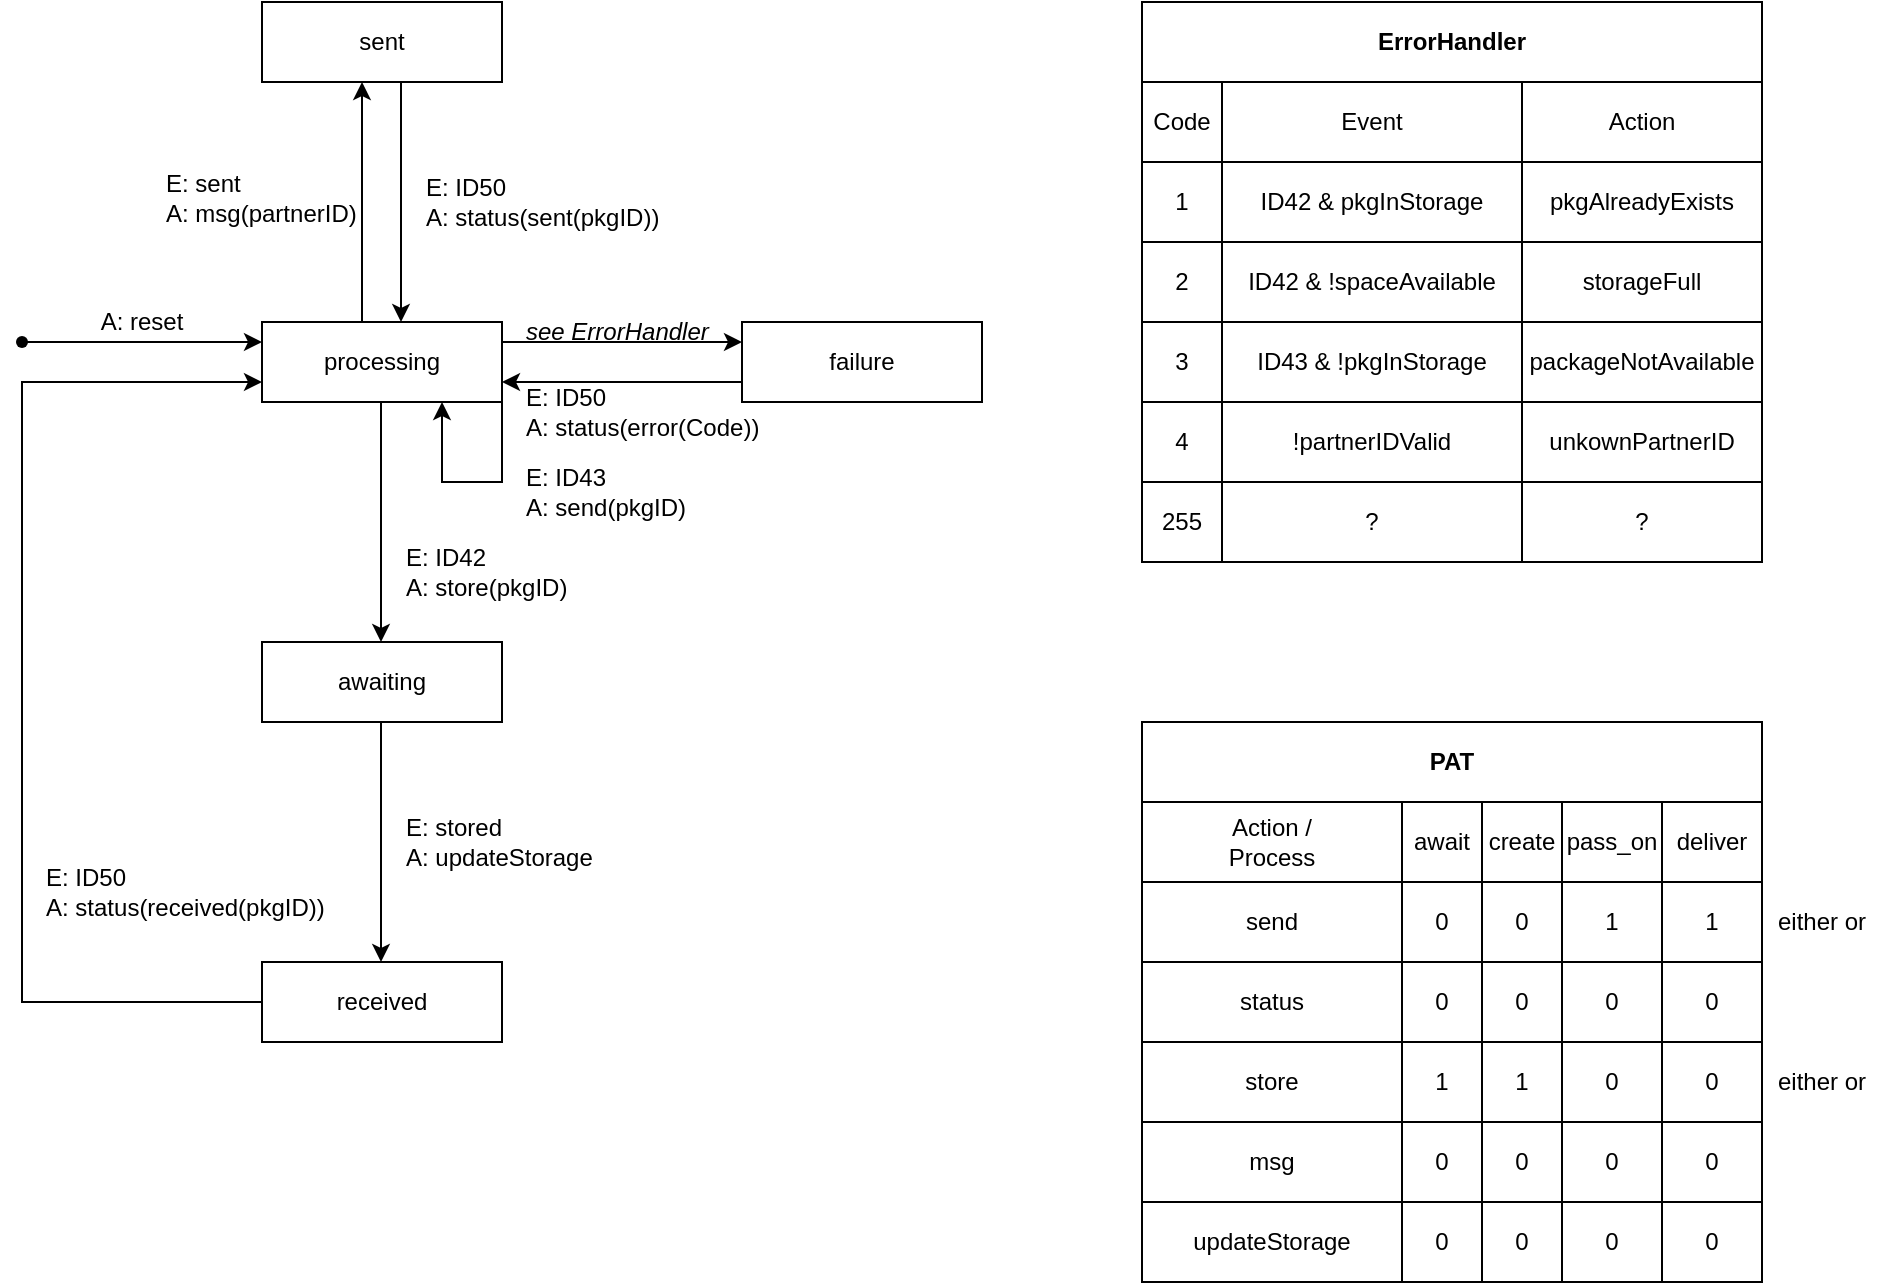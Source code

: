 <mxfile version="22.0.3" type="device" pages="3">
  <diagram name="STD_PAT" id="58cdce13-f638-feb5-8d6f-7d28b1aa9fa0">
    <mxGraphModel dx="790" dy="878" grid="1" gridSize="10" guides="1" tooltips="1" connect="1" arrows="1" fold="1" page="1" pageScale="1" pageWidth="1100" pageHeight="850" background="none" math="0" shadow="0">
      <root>
        <mxCell id="0" />
        <mxCell id="1" parent="0" />
        <mxCell id="hqXxke2TN6Nu34MBO-Mo-32" style="edgeStyle=orthogonalEdgeStyle;rounded=0;orthogonalLoop=1;jettySize=auto;html=1;exitX=1;exitY=0.25;exitDx=0;exitDy=0;entryX=0;entryY=0.25;entryDx=0;entryDy=0;" parent="1" edge="1">
          <mxGeometry relative="1" as="geometry">
            <mxPoint x="360" y="275" as="sourcePoint" />
            <mxPoint x="480" y="275" as="targetPoint" />
          </mxGeometry>
        </mxCell>
        <mxCell id="BPajy4Yz16IUrvQzdFJp-9" style="edgeStyle=orthogonalEdgeStyle;rounded=0;orthogonalLoop=1;jettySize=auto;html=1;exitX=0.75;exitY=1;exitDx=0;exitDy=0;entryX=0.75;entryY=0;entryDx=0;entryDy=0;" parent="1" edge="1">
          <mxGeometry relative="1" as="geometry">
            <mxPoint x="299.5" y="305.0" as="sourcePoint" />
            <mxPoint x="299.5" y="425" as="targetPoint" />
            <Array as="points">
              <mxPoint x="299.5" y="395" />
              <mxPoint x="299.5" y="395" />
            </Array>
          </mxGeometry>
        </mxCell>
        <mxCell id="BPajy4Yz16IUrvQzdFJp-10" style="edgeStyle=orthogonalEdgeStyle;rounded=0;orthogonalLoop=1;jettySize=auto;html=1;exitX=0.75;exitY=0;exitDx=0;exitDy=0;entryX=0.75;entryY=1;entryDx=0;entryDy=0;" parent="1" edge="1">
          <mxGeometry relative="1" as="geometry">
            <mxPoint x="290" y="265.0" as="sourcePoint" />
            <mxPoint x="290" y="145.0" as="targetPoint" />
          </mxGeometry>
        </mxCell>
        <mxCell id="hqXxke2TN6Nu34MBO-Mo-1" value="processing" style="rounded=0;whiteSpace=wrap;html=1;" parent="1" vertex="1">
          <mxGeometry x="240" y="265" width="120" height="40" as="geometry" />
        </mxCell>
        <mxCell id="hqXxke2TN6Nu34MBO-Mo-2" value="awaiting" style="rounded=0;whiteSpace=wrap;html=1;" parent="1" vertex="1">
          <mxGeometry x="240" y="425" width="120" height="40" as="geometry" />
        </mxCell>
        <mxCell id="BPajy4Yz16IUrvQzdFJp-56" style="edgeStyle=orthogonalEdgeStyle;rounded=0;orthogonalLoop=1;jettySize=auto;html=1;exitX=0;exitY=0.5;exitDx=0;exitDy=0;entryX=0;entryY=0.75;entryDx=0;entryDy=0;" parent="1" source="hqXxke2TN6Nu34MBO-Mo-3" target="hqXxke2TN6Nu34MBO-Mo-1" edge="1">
          <mxGeometry relative="1" as="geometry">
            <Array as="points">
              <mxPoint x="120" y="605" />
              <mxPoint x="120" y="295" />
            </Array>
          </mxGeometry>
        </mxCell>
        <mxCell id="hqXxke2TN6Nu34MBO-Mo-3" value="received" style="rounded=0;whiteSpace=wrap;html=1;" parent="1" vertex="1">
          <mxGeometry x="240" y="585" width="120" height="40" as="geometry" />
        </mxCell>
        <mxCell id="hqXxke2TN6Nu34MBO-Mo-4" value="sent" style="rounded=0;whiteSpace=wrap;html=1;" parent="1" vertex="1">
          <mxGeometry x="240" y="105" width="120" height="40" as="geometry" />
        </mxCell>
        <mxCell id="BPajy4Yz16IUrvQzdFJp-57" style="edgeStyle=orthogonalEdgeStyle;rounded=0;orthogonalLoop=1;jettySize=auto;html=1;exitX=0;exitY=0.75;exitDx=0;exitDy=0;entryX=1;entryY=0.75;entryDx=0;entryDy=0;" parent="1" source="hqXxke2TN6Nu34MBO-Mo-5" target="hqXxke2TN6Nu34MBO-Mo-1" edge="1">
          <mxGeometry relative="1" as="geometry" />
        </mxCell>
        <mxCell id="hqXxke2TN6Nu34MBO-Mo-5" value="failure" style="rounded=0;whiteSpace=wrap;html=1;" parent="1" vertex="1">
          <mxGeometry x="480" y="265" width="120" height="40" as="geometry" />
        </mxCell>
        <mxCell id="hqXxke2TN6Nu34MBO-Mo-7" style="edgeStyle=orthogonalEdgeStyle;rounded=0;orthogonalLoop=1;jettySize=auto;html=1;entryX=0;entryY=0.5;entryDx=0;entryDy=0;" parent="1" edge="1">
          <mxGeometry relative="1" as="geometry">
            <mxPoint x="120" y="275" as="sourcePoint" />
            <mxPoint x="240" y="275" as="targetPoint" />
          </mxGeometry>
        </mxCell>
        <mxCell id="hqXxke2TN6Nu34MBO-Mo-6" value="" style="shape=waypoint;sketch=0;fillStyle=solid;size=6;pointerEvents=1;points=[];fillColor=none;resizable=0;rotatable=0;perimeter=centerPerimeter;snapToPoint=1;" parent="1" vertex="1">
          <mxGeometry x="110" y="265" width="20" height="20" as="geometry" />
        </mxCell>
        <mxCell id="hqXxke2TN6Nu34MBO-Mo-45" value="E: ID50&lt;br&gt;A: status(received(pkgID))" style="text;strokeColor=none;align=left;fillColor=none;html=1;verticalAlign=middle;whiteSpace=wrap;rounded=0;" parent="1" vertex="1">
          <mxGeometry x="130" y="535" width="150" height="30" as="geometry" />
        </mxCell>
        <mxCell id="hqXxke2TN6Nu34MBO-Mo-46" value="E: ID50&lt;br&gt;A: status(sent(pkgID))" style="text;strokeColor=none;align=left;fillColor=none;html=1;verticalAlign=middle;whiteSpace=wrap;rounded=0;" parent="1" vertex="1">
          <mxGeometry x="320" y="190" width="140" height="30" as="geometry" />
        </mxCell>
        <mxCell id="hqXxke2TN6Nu34MBO-Mo-47" value="&lt;div style=&quot;text-align: left;&quot;&gt;&lt;span style=&quot;background-color: initial;&quot;&gt;A: reset&lt;/span&gt;&lt;/div&gt;" style="text;strokeColor=none;align=center;fillColor=none;html=1;verticalAlign=middle;whiteSpace=wrap;rounded=0;" parent="1" vertex="1">
          <mxGeometry x="120" y="245" width="120" height="40" as="geometry" />
        </mxCell>
        <mxCell id="BPajy4Yz16IUrvQzdFJp-3" style="edgeStyle=orthogonalEdgeStyle;rounded=0;orthogonalLoop=1;jettySize=auto;html=1;exitX=0.5;exitY=1;exitDx=0;exitDy=0;" parent="1" edge="1">
          <mxGeometry relative="1" as="geometry">
            <mxPoint x="420" y="115.0" as="sourcePoint" />
            <mxPoint x="420" y="115.0" as="targetPoint" />
          </mxGeometry>
        </mxCell>
        <mxCell id="BPajy4Yz16IUrvQzdFJp-12" value="&lt;i&gt;see ErrorHandler&lt;/i&gt;" style="text;strokeColor=none;align=left;fillColor=none;html=1;verticalAlign=middle;whiteSpace=wrap;rounded=0;" parent="1" vertex="1">
          <mxGeometry x="370" y="255" width="120" height="30" as="geometry" />
        </mxCell>
        <mxCell id="BPajy4Yz16IUrvQzdFJp-32" value="Code" style="rounded=0;whiteSpace=wrap;html=1;" parent="1" vertex="1">
          <mxGeometry x="680" y="145" width="40" height="40" as="geometry" />
        </mxCell>
        <mxCell id="BPajy4Yz16IUrvQzdFJp-33" value="Event" style="rounded=0;whiteSpace=wrap;html=1;" parent="1" vertex="1">
          <mxGeometry x="720" y="145" width="150" height="40" as="geometry" />
        </mxCell>
        <mxCell id="BPajy4Yz16IUrvQzdFJp-34" value="&lt;b&gt;ErrorHandler&lt;/b&gt;" style="rounded=0;whiteSpace=wrap;html=1;" parent="1" vertex="1">
          <mxGeometry x="680" y="105" width="310" height="40" as="geometry" />
        </mxCell>
        <mxCell id="BPajy4Yz16IUrvQzdFJp-36" value="Action" style="rounded=0;whiteSpace=wrap;html=1;" parent="1" vertex="1">
          <mxGeometry x="870" y="145" width="120" height="40" as="geometry" />
        </mxCell>
        <mxCell id="BPajy4Yz16IUrvQzdFJp-37" value="1" style="rounded=0;whiteSpace=wrap;html=1;" parent="1" vertex="1">
          <mxGeometry x="680" y="185" width="40" height="40" as="geometry" />
        </mxCell>
        <mxCell id="BPajy4Yz16IUrvQzdFJp-38" value="2" style="rounded=0;whiteSpace=wrap;html=1;" parent="1" vertex="1">
          <mxGeometry x="680" y="225" width="40" height="40" as="geometry" />
        </mxCell>
        <mxCell id="BPajy4Yz16IUrvQzdFJp-39" value="3" style="rounded=0;whiteSpace=wrap;html=1;" parent="1" vertex="1">
          <mxGeometry x="680" y="265" width="40" height="40" as="geometry" />
        </mxCell>
        <mxCell id="BPajy4Yz16IUrvQzdFJp-40" value="4" style="rounded=0;whiteSpace=wrap;html=1;" parent="1" vertex="1">
          <mxGeometry x="680" y="305" width="40" height="40" as="geometry" />
        </mxCell>
        <mxCell id="BPajy4Yz16IUrvQzdFJp-41" value="ID42 &amp;amp; pkgInStorage" style="rounded=0;whiteSpace=wrap;html=1;" parent="1" vertex="1">
          <mxGeometry x="720" y="185" width="150" height="40" as="geometry" />
        </mxCell>
        <mxCell id="BPajy4Yz16IUrvQzdFJp-42" value="ID42 &amp;amp; !spaceAvailable" style="rounded=0;whiteSpace=wrap;html=1;" parent="1" vertex="1">
          <mxGeometry x="720" y="225" width="150" height="40" as="geometry" />
        </mxCell>
        <mxCell id="BPajy4Yz16IUrvQzdFJp-43" value="ID43 &amp;amp; !pkgInStorage" style="rounded=0;whiteSpace=wrap;html=1;" parent="1" vertex="1">
          <mxGeometry x="720" y="265" width="150" height="40" as="geometry" />
        </mxCell>
        <mxCell id="BPajy4Yz16IUrvQzdFJp-44" value="!partnerIDValid" style="rounded=0;whiteSpace=wrap;html=1;" parent="1" vertex="1">
          <mxGeometry x="720" y="305" width="150" height="40" as="geometry" />
        </mxCell>
        <mxCell id="BPajy4Yz16IUrvQzdFJp-45" value="pkgAlreadyExists" style="rounded=0;whiteSpace=wrap;html=1;" parent="1" vertex="1">
          <mxGeometry x="870" y="185" width="120" height="40" as="geometry" />
        </mxCell>
        <mxCell id="BPajy4Yz16IUrvQzdFJp-46" value="storageFull" style="rounded=0;whiteSpace=wrap;html=1;" parent="1" vertex="1">
          <mxGeometry x="870" y="225" width="120" height="40" as="geometry" />
        </mxCell>
        <mxCell id="BPajy4Yz16IUrvQzdFJp-47" value="packageNotAvailable" style="rounded=0;whiteSpace=wrap;html=1;" parent="1" vertex="1">
          <mxGeometry x="870" y="265" width="120" height="40" as="geometry" />
        </mxCell>
        <mxCell id="BPajy4Yz16IUrvQzdFJp-48" value="unkownPartnerID" style="rounded=0;whiteSpace=wrap;html=1;" parent="1" vertex="1">
          <mxGeometry x="870" y="305" width="120" height="40" as="geometry" />
        </mxCell>
        <mxCell id="BPajy4Yz16IUrvQzdFJp-50" value="255" style="rounded=0;whiteSpace=wrap;html=1;" parent="1" vertex="1">
          <mxGeometry x="680" y="345" width="40" height="40" as="geometry" />
        </mxCell>
        <mxCell id="BPajy4Yz16IUrvQzdFJp-51" value="?" style="rounded=0;whiteSpace=wrap;html=1;" parent="1" vertex="1">
          <mxGeometry x="720" y="345" width="150" height="40" as="geometry" />
        </mxCell>
        <mxCell id="BPajy4Yz16IUrvQzdFJp-52" value="?" style="rounded=0;whiteSpace=wrap;html=1;" parent="1" vertex="1">
          <mxGeometry x="870" y="345" width="120" height="40" as="geometry" />
        </mxCell>
        <mxCell id="BPajy4Yz16IUrvQzdFJp-58" style="edgeStyle=orthogonalEdgeStyle;rounded=0;orthogonalLoop=1;jettySize=auto;html=1;exitX=1;exitY=1;exitDx=0;exitDy=0;" parent="1" source="hqXxke2TN6Nu34MBO-Mo-1" edge="1">
          <mxGeometry relative="1" as="geometry">
            <mxPoint x="330" y="305" as="targetPoint" />
            <Array as="points">
              <mxPoint x="360" y="345" />
              <mxPoint x="330" y="345" />
            </Array>
          </mxGeometry>
        </mxCell>
        <mxCell id="BPajy4Yz16IUrvQzdFJp-60" value="&lt;b&gt;PAT&lt;/b&gt;" style="rounded=0;whiteSpace=wrap;html=1;" parent="1" vertex="1">
          <mxGeometry x="680" y="465" width="310" height="40" as="geometry" />
        </mxCell>
        <mxCell id="BPajy4Yz16IUrvQzdFJp-61" value="Action /&lt;br&gt;Process" style="rounded=0;whiteSpace=wrap;html=1;" parent="1" vertex="1">
          <mxGeometry x="680" y="505" width="130" height="40" as="geometry" />
        </mxCell>
        <mxCell id="BPajy4Yz16IUrvQzdFJp-62" value="await" style="rounded=0;whiteSpace=wrap;html=1;" parent="1" vertex="1">
          <mxGeometry x="810" y="505" width="40" height="40" as="geometry" />
        </mxCell>
        <mxCell id="mX1KRWDd-lV7WeUR_Kzk-2" value="create" style="rounded=0;whiteSpace=wrap;html=1;" parent="1" vertex="1">
          <mxGeometry x="850" y="505" width="40" height="40" as="geometry" />
        </mxCell>
        <mxCell id="mX1KRWDd-lV7WeUR_Kzk-3" value="pass_on" style="rounded=0;whiteSpace=wrap;html=1;" parent="1" vertex="1">
          <mxGeometry x="890" y="505" width="50" height="40" as="geometry" />
        </mxCell>
        <mxCell id="mX1KRWDd-lV7WeUR_Kzk-4" value="deliver" style="rounded=0;whiteSpace=wrap;html=1;" parent="1" vertex="1">
          <mxGeometry x="940" y="505" width="50" height="40" as="geometry" />
        </mxCell>
        <mxCell id="mX1KRWDd-lV7WeUR_Kzk-9" style="edgeStyle=orthogonalEdgeStyle;rounded=0;orthogonalLoop=1;jettySize=auto;html=1;exitX=0.75;exitY=1;exitDx=0;exitDy=0;entryX=0.75;entryY=0;entryDx=0;entryDy=0;" parent="1" edge="1">
          <mxGeometry relative="1" as="geometry">
            <mxPoint x="309.5" y="145.0" as="sourcePoint" />
            <mxPoint x="309.5" y="265" as="targetPoint" />
            <Array as="points">
              <mxPoint x="309.5" y="235" />
              <mxPoint x="309.5" y="235" />
            </Array>
          </mxGeometry>
        </mxCell>
        <mxCell id="mX1KRWDd-lV7WeUR_Kzk-10" style="edgeStyle=orthogonalEdgeStyle;rounded=0;orthogonalLoop=1;jettySize=auto;html=1;exitX=0.75;exitY=1;exitDx=0;exitDy=0;entryX=0.75;entryY=0;entryDx=0;entryDy=0;" parent="1" edge="1">
          <mxGeometry relative="1" as="geometry">
            <mxPoint x="299.5" y="465.0" as="sourcePoint" />
            <mxPoint x="299.5" y="585" as="targetPoint" />
            <Array as="points">
              <mxPoint x="299.5" y="555" />
              <mxPoint x="299.5" y="555" />
            </Array>
          </mxGeometry>
        </mxCell>
        <mxCell id="mX1KRWDd-lV7WeUR_Kzk-12" value="E: ID42&lt;br&gt;A: store(pkgID)" style="text;strokeColor=none;align=left;fillColor=none;html=1;verticalAlign=middle;whiteSpace=wrap;rounded=0;" parent="1" vertex="1">
          <mxGeometry x="310" y="375" width="120" height="30" as="geometry" />
        </mxCell>
        <mxCell id="mX1KRWDd-lV7WeUR_Kzk-14" value="E: ID43&lt;br&gt;A: send(pkgID)" style="text;strokeColor=none;align=left;fillColor=none;html=1;verticalAlign=middle;whiteSpace=wrap;rounded=0;" parent="1" vertex="1">
          <mxGeometry x="370" y="335" width="160" height="30" as="geometry" />
        </mxCell>
        <mxCell id="mX1KRWDd-lV7WeUR_Kzk-16" value="E: stored&lt;br&gt;A: updateStorage" style="text;strokeColor=none;align=left;fillColor=none;html=1;verticalAlign=middle;whiteSpace=wrap;rounded=0;" parent="1" vertex="1">
          <mxGeometry x="310" y="510" width="120" height="30" as="geometry" />
        </mxCell>
        <mxCell id="mX1KRWDd-lV7WeUR_Kzk-18" value="E: sent&lt;br&gt;A: msg(partnerID)" style="text;strokeColor=none;align=left;fillColor=none;html=1;verticalAlign=middle;whiteSpace=wrap;rounded=0;" parent="1" vertex="1">
          <mxGeometry x="190" y="190" width="120" height="25" as="geometry" />
        </mxCell>
        <mxCell id="mX1KRWDd-lV7WeUR_Kzk-19" value="E: ID50&lt;br&gt;A: status(error(Code))" style="text;strokeColor=none;align=left;fillColor=none;html=1;verticalAlign=middle;whiteSpace=wrap;rounded=0;" parent="1" vertex="1">
          <mxGeometry x="370" y="295" width="120" height="30" as="geometry" />
        </mxCell>
        <mxCell id="mX1KRWDd-lV7WeUR_Kzk-22" value="send" style="rounded=0;whiteSpace=wrap;html=1;" parent="1" vertex="1">
          <mxGeometry x="680" y="545" width="130" height="40" as="geometry" />
        </mxCell>
        <mxCell id="mX1KRWDd-lV7WeUR_Kzk-23" value="status" style="rounded=0;whiteSpace=wrap;html=1;" parent="1" vertex="1">
          <mxGeometry x="680" y="585" width="130" height="40" as="geometry" />
        </mxCell>
        <mxCell id="mX1KRWDd-lV7WeUR_Kzk-24" value="store" style="rounded=0;whiteSpace=wrap;html=1;" parent="1" vertex="1">
          <mxGeometry x="680" y="625" width="130" height="40" as="geometry" />
        </mxCell>
        <mxCell id="mX1KRWDd-lV7WeUR_Kzk-25" value="msg" style="rounded=0;whiteSpace=wrap;html=1;" parent="1" vertex="1">
          <mxGeometry x="680" y="665" width="130" height="40" as="geometry" />
        </mxCell>
        <mxCell id="mX1KRWDd-lV7WeUR_Kzk-26" value="0" style="rounded=0;whiteSpace=wrap;html=1;" parent="1" vertex="1">
          <mxGeometry x="810" y="545" width="40" height="40" as="geometry" />
        </mxCell>
        <mxCell id="mX1KRWDd-lV7WeUR_Kzk-27" value="0" style="rounded=0;whiteSpace=wrap;html=1;" parent="1" vertex="1">
          <mxGeometry x="850" y="545" width="40" height="40" as="geometry" />
        </mxCell>
        <mxCell id="mX1KRWDd-lV7WeUR_Kzk-28" value="1" style="rounded=0;whiteSpace=wrap;html=1;" parent="1" vertex="1">
          <mxGeometry x="890" y="545" width="50" height="40" as="geometry" />
        </mxCell>
        <mxCell id="mX1KRWDd-lV7WeUR_Kzk-29" value="1" style="rounded=0;whiteSpace=wrap;html=1;" parent="1" vertex="1">
          <mxGeometry x="940" y="545" width="50" height="40" as="geometry" />
        </mxCell>
        <mxCell id="mX1KRWDd-lV7WeUR_Kzk-42" value="0" style="rounded=0;whiteSpace=wrap;html=1;" parent="1" vertex="1">
          <mxGeometry x="810" y="585" width="40" height="40" as="geometry" />
        </mxCell>
        <mxCell id="mX1KRWDd-lV7WeUR_Kzk-43" value="0" style="rounded=0;whiteSpace=wrap;html=1;" parent="1" vertex="1">
          <mxGeometry x="850" y="585" width="40" height="40" as="geometry" />
        </mxCell>
        <mxCell id="mX1KRWDd-lV7WeUR_Kzk-44" value="0" style="rounded=0;whiteSpace=wrap;html=1;" parent="1" vertex="1">
          <mxGeometry x="890" y="585" width="50" height="40" as="geometry" />
        </mxCell>
        <mxCell id="mX1KRWDd-lV7WeUR_Kzk-45" value="0" style="rounded=0;whiteSpace=wrap;html=1;" parent="1" vertex="1">
          <mxGeometry x="940" y="585" width="50" height="40" as="geometry" />
        </mxCell>
        <mxCell id="mX1KRWDd-lV7WeUR_Kzk-46" value="1" style="rounded=0;whiteSpace=wrap;html=1;" parent="1" vertex="1">
          <mxGeometry x="810" y="625" width="40" height="40" as="geometry" />
        </mxCell>
        <mxCell id="mX1KRWDd-lV7WeUR_Kzk-47" value="1" style="rounded=0;whiteSpace=wrap;html=1;" parent="1" vertex="1">
          <mxGeometry x="850" y="625" width="40" height="40" as="geometry" />
        </mxCell>
        <mxCell id="mX1KRWDd-lV7WeUR_Kzk-48" value="0" style="rounded=0;whiteSpace=wrap;html=1;" parent="1" vertex="1">
          <mxGeometry x="890" y="625" width="50" height="40" as="geometry" />
        </mxCell>
        <mxCell id="mX1KRWDd-lV7WeUR_Kzk-49" value="0" style="rounded=0;whiteSpace=wrap;html=1;" parent="1" vertex="1">
          <mxGeometry x="940" y="625" width="50" height="40" as="geometry" />
        </mxCell>
        <mxCell id="mX1KRWDd-lV7WeUR_Kzk-50" value="0" style="rounded=0;whiteSpace=wrap;html=1;" parent="1" vertex="1">
          <mxGeometry x="810" y="665" width="40" height="40" as="geometry" />
        </mxCell>
        <mxCell id="mX1KRWDd-lV7WeUR_Kzk-51" value="0" style="rounded=0;whiteSpace=wrap;html=1;" parent="1" vertex="1">
          <mxGeometry x="850" y="665" width="40" height="40" as="geometry" />
        </mxCell>
        <mxCell id="mX1KRWDd-lV7WeUR_Kzk-52" value="0" style="rounded=0;whiteSpace=wrap;html=1;" parent="1" vertex="1">
          <mxGeometry x="890" y="665" width="50" height="40" as="geometry" />
        </mxCell>
        <mxCell id="mX1KRWDd-lV7WeUR_Kzk-53" value="0" style="rounded=0;whiteSpace=wrap;html=1;" parent="1" vertex="1">
          <mxGeometry x="940" y="665" width="50" height="40" as="geometry" />
        </mxCell>
        <mxCell id="mX1KRWDd-lV7WeUR_Kzk-54" value="updateStorage" style="rounded=0;whiteSpace=wrap;html=1;" parent="1" vertex="1">
          <mxGeometry x="680" y="705" width="130" height="40" as="geometry" />
        </mxCell>
        <mxCell id="mX1KRWDd-lV7WeUR_Kzk-55" value="0" style="rounded=0;whiteSpace=wrap;html=1;" parent="1" vertex="1">
          <mxGeometry x="810" y="705" width="40" height="40" as="geometry" />
        </mxCell>
        <mxCell id="mX1KRWDd-lV7WeUR_Kzk-56" value="0" style="rounded=0;whiteSpace=wrap;html=1;" parent="1" vertex="1">
          <mxGeometry x="850" y="705" width="40" height="40" as="geometry" />
        </mxCell>
        <mxCell id="mX1KRWDd-lV7WeUR_Kzk-57" value="0" style="rounded=0;whiteSpace=wrap;html=1;" parent="1" vertex="1">
          <mxGeometry x="890" y="705" width="50" height="40" as="geometry" />
        </mxCell>
        <mxCell id="mX1KRWDd-lV7WeUR_Kzk-58" value="0" style="rounded=0;whiteSpace=wrap;html=1;" parent="1" vertex="1">
          <mxGeometry x="940" y="705" width="50" height="40" as="geometry" />
        </mxCell>
        <mxCell id="mX1KRWDd-lV7WeUR_Kzk-73" value="either or" style="text;strokeColor=none;align=center;fillColor=none;html=1;verticalAlign=middle;whiteSpace=wrap;rounded=0;" parent="1" vertex="1">
          <mxGeometry x="990" y="550" width="60" height="30" as="geometry" />
        </mxCell>
        <mxCell id="mX1KRWDd-lV7WeUR_Kzk-74" value="either or" style="text;strokeColor=none;align=center;fillColor=none;html=1;verticalAlign=middle;whiteSpace=wrap;rounded=0;" parent="1" vertex="1">
          <mxGeometry x="990" y="630" width="60" height="30" as="geometry" />
        </mxCell>
      </root>
    </mxGraphModel>
  </diagram>
  <diagram id="NJQIGjJPDAld5reBsIU0" name="Context">
    <mxGraphModel dx="451" dy="502" grid="1" gridSize="10" guides="1" tooltips="1" connect="1" arrows="1" fold="1" page="1" pageScale="1" pageWidth="850" pageHeight="1100" math="0" shadow="0">
      <root>
        <mxCell id="0" />
        <mxCell id="1" parent="0" />
        <mxCell id="EaDZrmliWBOxwkcOq8D8-4" style="edgeStyle=orthogonalEdgeStyle;rounded=0;orthogonalLoop=1;jettySize=auto;html=1;" edge="1" parent="1" source="EaDZrmliWBOxwkcOq8D8-1" target="EaDZrmliWBOxwkcOq8D8-3">
          <mxGeometry relative="1" as="geometry" />
        </mxCell>
        <mxCell id="EaDZrmliWBOxwkcOq8D8-11" style="edgeStyle=orthogonalEdgeStyle;rounded=0;orthogonalLoop=1;jettySize=auto;html=1;" edge="1" parent="1" source="EaDZrmliWBOxwkcOq8D8-1">
          <mxGeometry relative="1" as="geometry">
            <mxPoint x="400" y="320" as="targetPoint" />
          </mxGeometry>
        </mxCell>
        <mxCell id="EaDZrmliWBOxwkcOq8D8-1" value="Automat" style="ellipse;whiteSpace=wrap;html=1;aspect=fixed;" vertex="1" parent="1">
          <mxGeometry x="360" y="400" width="80" height="80" as="geometry" />
        </mxCell>
        <mxCell id="EaDZrmliWBOxwkcOq8D8-5" style="edgeStyle=orthogonalEdgeStyle;rounded=0;orthogonalLoop=1;jettySize=auto;html=1;entryX=0;entryY=0.5;entryDx=0;entryDy=0;" edge="1" parent="1">
          <mxGeometry relative="1" as="geometry">
            <mxPoint x="280" y="439.43" as="sourcePoint" />
            <mxPoint x="360" y="439.43" as="targetPoint" />
          </mxGeometry>
        </mxCell>
        <mxCell id="EaDZrmliWBOxwkcOq8D8-6" style="edgeStyle=orthogonalEdgeStyle;rounded=0;orthogonalLoop=1;jettySize=auto;html=1;entryX=0;entryY=0.25;entryDx=0;entryDy=0;" edge="1" parent="1" target="EaDZrmliWBOxwkcOq8D8-2">
          <mxGeometry relative="1" as="geometry">
            <mxPoint x="130" y="420" as="targetPoint" />
            <mxPoint x="150" y="420" as="sourcePoint" />
            <Array as="points" />
          </mxGeometry>
        </mxCell>
        <mxCell id="EaDZrmliWBOxwkcOq8D8-2" value="MMCP" style="whiteSpace=wrap;html=1;aspect=fixed;" vertex="1" parent="1">
          <mxGeometry x="200" y="400" width="80" height="80" as="geometry" />
        </mxCell>
        <mxCell id="EaDZrmliWBOxwkcOq8D8-3" value="Display" style="whiteSpace=wrap;html=1;aspect=fixed;" vertex="1" parent="1">
          <mxGeometry x="520" y="400" width="80" height="80" as="geometry" />
        </mxCell>
        <mxCell id="EaDZrmliWBOxwkcOq8D8-7" style="edgeStyle=orthogonalEdgeStyle;rounded=0;orthogonalLoop=1;jettySize=auto;html=1;" edge="1" parent="1">
          <mxGeometry relative="1" as="geometry">
            <mxPoint x="150" y="460" as="targetPoint" />
            <mxPoint x="200" y="460" as="sourcePoint" />
          </mxGeometry>
        </mxCell>
        <mxCell id="EaDZrmliWBOxwkcOq8D8-8" value="RX" style="text;strokeColor=none;align=center;fillColor=none;html=1;verticalAlign=middle;whiteSpace=wrap;rounded=0;" vertex="1" parent="1">
          <mxGeometry x="140" y="400" width="60" height="30" as="geometry" />
        </mxCell>
        <mxCell id="EaDZrmliWBOxwkcOq8D8-9" value="TX" style="text;strokeColor=none;align=center;fillColor=none;html=1;verticalAlign=middle;whiteSpace=wrap;rounded=0;" vertex="1" parent="1">
          <mxGeometry x="140" y="440" width="60" height="30" as="geometry" />
        </mxCell>
        <mxCell id="EaDZrmliWBOxwkcOq8D8-10" value="displayData" style="text;strokeColor=none;align=center;fillColor=none;html=1;verticalAlign=middle;whiteSpace=wrap;rounded=0;" vertex="1" parent="1">
          <mxGeometry x="440" y="420" width="80" height="30" as="geometry" />
        </mxCell>
        <mxCell id="EaDZrmliWBOxwkcOq8D8-13" style="edgeStyle=orthogonalEdgeStyle;rounded=0;orthogonalLoop=1;jettySize=auto;html=1;dashed=1;" edge="1" parent="1">
          <mxGeometry relative="1" as="geometry">
            <mxPoint x="399.71" y="480" as="targetPoint" />
            <mxPoint x="399.71" y="560" as="sourcePoint" />
          </mxGeometry>
        </mxCell>
        <mxCell id="EaDZrmliWBOxwkcOq8D8-15" value="GPIO1" style="whiteSpace=wrap;html=1;aspect=fixed;" vertex="1" parent="1">
          <mxGeometry x="360" y="560" width="80" height="80" as="geometry" />
        </mxCell>
        <mxCell id="EaDZrmliWBOxwkcOq8D8-20" style="edgeStyle=orthogonalEdgeStyle;rounded=0;orthogonalLoop=1;jettySize=auto;html=1;" edge="1" parent="1">
          <mxGeometry relative="1" as="geometry">
            <mxPoint x="280" y="460" as="targetPoint" />
            <mxPoint x="360" y="460" as="sourcePoint" />
          </mxGeometry>
        </mxCell>
        <mxCell id="EaDZrmliWBOxwkcOq8D8-16" value="GPIO2" style="whiteSpace=wrap;html=1;aspect=fixed;" vertex="1" parent="1">
          <mxGeometry x="360" y="240" width="80" height="80" as="geometry" />
        </mxCell>
        <mxCell id="EaDZrmliWBOxwkcOq8D8-17" style="edgeStyle=orthogonalEdgeStyle;rounded=0;orthogonalLoop=1;jettySize=auto;html=1;entryX=0;entryY=0.5;entryDx=0;entryDy=0;dashed=1;" edge="1" parent="1">
          <mxGeometry relative="1" as="geometry">
            <mxPoint x="280" y="420" as="sourcePoint" />
            <mxPoint x="360" y="420" as="targetPoint" />
          </mxGeometry>
        </mxCell>
        <mxCell id="EaDZrmliWBOxwkcOq8D8-18" value="IDx" style="text;strokeColor=none;align=center;fillColor=none;html=1;verticalAlign=middle;whiteSpace=wrap;rounded=0;" vertex="1" parent="1">
          <mxGeometry x="290" y="400" width="60" height="30" as="geometry" />
        </mxCell>
        <mxCell id="EaDZrmliWBOxwkcOq8D8-21" value="rx_buffer" style="text;strokeColor=none;align=center;fillColor=none;html=1;verticalAlign=middle;whiteSpace=wrap;rounded=0;" vertex="1" parent="1">
          <mxGeometry x="290" y="420" width="60" height="30" as="geometry" />
        </mxCell>
        <mxCell id="EaDZrmliWBOxwkcOq8D8-22" value="L7_SDU" style="text;strokeColor=none;align=center;fillColor=none;html=1;verticalAlign=middle;whiteSpace=wrap;rounded=0;" vertex="1" parent="1">
          <mxGeometry x="290" y="440" width="60" height="30" as="geometry" />
        </mxCell>
      </root>
    </mxGraphModel>
  </diagram>
  <diagram id="Acz773D_NEwxPcxHge02" name="DFD">
    <mxGraphModel dx="658" dy="732" grid="1" gridSize="10" guides="1" tooltips="1" connect="1" arrows="1" fold="1" page="1" pageScale="1" pageWidth="850" pageHeight="1100" math="0" shadow="0">
      <root>
        <mxCell id="0" />
        <mxCell id="1" parent="0" />
        <mxCell id="UcKYAGahRpZzwvDf8u-q-2" value="" style="endArrow=none;html=1;rounded=0;strokeWidth=10;" edge="1" parent="1">
          <mxGeometry width="50" height="50" relative="1" as="geometry">
            <mxPoint x="640" y="320" as="sourcePoint" />
            <mxPoint x="640" y="40" as="targetPoint" />
          </mxGeometry>
        </mxCell>
        <mxCell id="6sxhsKZp1pXOz7JEp5Sa-2" style="edgeStyle=orthogonalEdgeStyle;rounded=0;orthogonalLoop=1;jettySize=auto;html=1;entryX=1;entryY=0.5;entryDx=0;entryDy=0;" edge="1" parent="1" source="sCsvOSzmzbqyUp12X3wP-1" target="cpv826MjGHnmf_QKLKe9-3">
          <mxGeometry relative="1" as="geometry" />
        </mxCell>
        <mxCell id="6sxhsKZp1pXOz7JEp5Sa-8" style="edgeStyle=orthogonalEdgeStyle;rounded=0;orthogonalLoop=1;jettySize=auto;html=1;entryX=0.5;entryY=1;entryDx=0;entryDy=0;" edge="1" parent="1" source="sCsvOSzmzbqyUp12X3wP-1" target="4Kp-HTDO47GVrhL9B0yH-1">
          <mxGeometry relative="1" as="geometry" />
        </mxCell>
        <mxCell id="6sxhsKZp1pXOz7JEp5Sa-10" style="edgeStyle=orthogonalEdgeStyle;rounded=0;orthogonalLoop=1;jettySize=auto;html=1;" edge="1" parent="1" source="sCsvOSzmzbqyUp12X3wP-1" target="cpv826MjGHnmf_QKLKe9-1">
          <mxGeometry relative="1" as="geometry" />
        </mxCell>
        <mxCell id="sCsvOSzmzbqyUp12X3wP-1" value="pkgID" style="shape=partialRectangle;whiteSpace=wrap;html=1;left=0;right=0;fillColor=none;" vertex="1" parent="1">
          <mxGeometry x="280" y="280" width="80" height="40" as="geometry" />
        </mxCell>
        <mxCell id="Jzvk6QSwsacG6EDPxPBT-2" style="edgeStyle=orthogonalEdgeStyle;rounded=0;orthogonalLoop=1;jettySize=auto;html=1;" edge="1" parent="1" source="MCpCdo2FK1O4Al2_ZaHC-1" target="Jzvk6QSwsacG6EDPxPBT-1">
          <mxGeometry relative="1" as="geometry" />
        </mxCell>
        <mxCell id="Jzvk6QSwsacG6EDPxPBT-3" style="edgeStyle=orthogonalEdgeStyle;rounded=0;orthogonalLoop=1;jettySize=auto;html=1;entryX=0.5;entryY=0;entryDx=0;entryDy=0;" edge="1" parent="1" source="MCpCdo2FK1O4Al2_ZaHC-1" target="4Kp-HTDO47GVrhL9B0yH-2">
          <mxGeometry relative="1" as="geometry" />
        </mxCell>
        <mxCell id="MCpCdo2FK1O4Al2_ZaHC-1" value="partnerID" style="shape=partialRectangle;whiteSpace=wrap;html=1;left=0;right=0;fillColor=none;" vertex="1" parent="1">
          <mxGeometry x="400" y="360" width="80" height="40" as="geometry" />
        </mxCell>
        <mxCell id="T_ehNE4QvPA6e34M6iaG-2" value="IDx" style="text;strokeColor=none;align=center;fillColor=none;html=1;verticalAlign=middle;whiteSpace=wrap;rounded=0;" vertex="1" parent="1">
          <mxGeometry x="640" y="170" width="60" height="30" as="geometry" />
        </mxCell>
        <mxCell id="ZJMObfv6tXbTMvvrARWA-2" style="edgeStyle=orthogonalEdgeStyle;rounded=0;orthogonalLoop=1;jettySize=auto;html=1;" edge="1" parent="1" source="cpv826MjGHnmf_QKLKe9-1">
          <mxGeometry relative="1" as="geometry">
            <mxPoint x="440" y="240.0" as="targetPoint" />
          </mxGeometry>
        </mxCell>
        <mxCell id="cpv826MjGHnmf_QKLKe9-1" value="send" style="ellipse;whiteSpace=wrap;html=1;" vertex="1" parent="1">
          <mxGeometry x="400" y="280" width="80" height="40" as="geometry" />
        </mxCell>
        <mxCell id="6sxhsKZp1pXOz7JEp5Sa-7" style="edgeStyle=orthogonalEdgeStyle;rounded=0;orthogonalLoop=1;jettySize=auto;html=1;entryX=0.5;entryY=0;entryDx=0;entryDy=0;" edge="1" parent="1" source="cpv826MjGHnmf_QKLKe9-3" target="6sxhsKZp1pXOz7JEp5Sa-6">
          <mxGeometry relative="1" as="geometry" />
        </mxCell>
        <mxCell id="cpv826MjGHnmf_QKLKe9-3" value="status" style="ellipse;whiteSpace=wrap;html=1;" vertex="1" parent="1">
          <mxGeometry x="160" y="280" width="80" height="40" as="geometry" />
        </mxCell>
        <mxCell id="6sxhsKZp1pXOz7JEp5Sa-9" style="edgeStyle=orthogonalEdgeStyle;rounded=0;orthogonalLoop=1;jettySize=auto;html=1;entryX=1;entryY=0.5;entryDx=0;entryDy=0;" edge="1" parent="1" source="4Kp-HTDO47GVrhL9B0yH-1" target="ejTMO0g8hMpQ0ByZY0Za-2">
          <mxGeometry relative="1" as="geometry" />
        </mxCell>
        <mxCell id="4Kp-HTDO47GVrhL9B0yH-1" value="store" style="ellipse;whiteSpace=wrap;html=1;" vertex="1" parent="1">
          <mxGeometry x="280" y="200" width="80" height="40" as="geometry" />
        </mxCell>
        <mxCell id="Jzvk6QSwsacG6EDPxPBT-4" style="edgeStyle=orthogonalEdgeStyle;rounded=0;orthogonalLoop=1;jettySize=auto;html=1;" edge="1" parent="1" source="4Kp-HTDO47GVrhL9B0yH-2">
          <mxGeometry relative="1" as="geometry">
            <mxPoint x="520" y="460" as="targetPoint" />
          </mxGeometry>
        </mxCell>
        <mxCell id="4Kp-HTDO47GVrhL9B0yH-2" value="msg" style="ellipse;whiteSpace=wrap;html=1;" vertex="1" parent="1">
          <mxGeometry x="400" y="440" width="80" height="40" as="geometry" />
        </mxCell>
        <mxCell id="AduuOCHW8-LhkALRMWuF-1" style="edgeStyle=orthogonalEdgeStyle;rounded=0;orthogonalLoop=1;jettySize=auto;html=1;entryX=0;entryY=0.5;entryDx=0;entryDy=0;" edge="1" parent="1" source="o10eF2bqzhWJ7cz-6LgS-1" target="eu3Asab85AXxJRdv6j3h-3">
          <mxGeometry relative="1" as="geometry" />
        </mxCell>
        <mxCell id="Aos5_IwpEzKlayd_69f--1" style="edgeStyle=orthogonalEdgeStyle;rounded=0;orthogonalLoop=1;jettySize=auto;html=1;" edge="1" parent="1" source="o10eF2bqzhWJ7cz-6LgS-1">
          <mxGeometry relative="1" as="geometry">
            <mxPoint x="120" y="140" as="targetPoint" />
          </mxGeometry>
        </mxCell>
        <mxCell id="RShPl6WfXLDRq6vKddMX-2" value="" style="edgeStyle=orthogonalEdgeStyle;rounded=0;orthogonalLoop=1;jettySize=auto;html=1;entryX=0.5;entryY=1;entryDx=0;entryDy=0;" edge="1" parent="1" source="o10eF2bqzhWJ7cz-6LgS-1" target="RShPl6WfXLDRq6vKddMX-3">
          <mxGeometry relative="1" as="geometry">
            <mxPoint x="200" y="90" as="targetPoint" />
          </mxGeometry>
        </mxCell>
        <mxCell id="o10eF2bqzhWJ7cz-6LgS-1" value="updateStorage" style="ellipse;whiteSpace=wrap;html=1;" vertex="1" parent="1">
          <mxGeometry x="160" y="120" width="80" height="40" as="geometry" />
        </mxCell>
        <mxCell id="6sxhsKZp1pXOz7JEp5Sa-5" style="edgeStyle=orthogonalEdgeStyle;rounded=0;orthogonalLoop=1;jettySize=auto;html=1;entryX=0;entryY=0.5;entryDx=0;entryDy=0;" edge="1" parent="1" source="ejTMO0g8hMpQ0ByZY0Za-1" target="cpv826MjGHnmf_QKLKe9-3">
          <mxGeometry relative="1" as="geometry" />
        </mxCell>
        <mxCell id="ejTMO0g8hMpQ0ByZY0Za-1" value="state" style="shape=partialRectangle;whiteSpace=wrap;html=1;left=0;right=0;fillColor=none;" vertex="1" parent="1">
          <mxGeometry x="40" y="280" width="80" height="40" as="geometry" />
        </mxCell>
        <mxCell id="6sxhsKZp1pXOz7JEp5Sa-3" style="edgeStyle=orthogonalEdgeStyle;rounded=0;orthogonalLoop=1;jettySize=auto;html=1;entryX=0.5;entryY=0;entryDx=0;entryDy=0;" edge="1" parent="1" source="ejTMO0g8hMpQ0ByZY0Za-2" target="cpv826MjGHnmf_QKLKe9-3">
          <mxGeometry relative="1" as="geometry" />
        </mxCell>
        <mxCell id="6sxhsKZp1pXOz7JEp5Sa-13" style="edgeStyle=orthogonalEdgeStyle;rounded=0;orthogonalLoop=1;jettySize=auto;html=1;exitX=0.5;exitY=0;exitDx=0;exitDy=0;" edge="1" parent="1" source="ejTMO0g8hMpQ0ByZY0Za-2" target="o10eF2bqzhWJ7cz-6LgS-1">
          <mxGeometry relative="1" as="geometry" />
        </mxCell>
        <mxCell id="ejTMO0g8hMpQ0ByZY0Za-2" value="storage" style="shape=partialRectangle;whiteSpace=wrap;html=1;left=0;right=0;fillColor=none;" vertex="1" parent="1">
          <mxGeometry x="160" y="200" width="80" height="40" as="geometry" />
        </mxCell>
        <mxCell id="iKA24Vkr1ZpCYDfAKtaX-2" style="edgeStyle=orthogonalEdgeStyle;rounded=0;orthogonalLoop=1;jettySize=auto;html=1;entryX=0;entryY=0.5;entryDx=0;entryDy=0;" edge="1" parent="1" source="6sxhsKZp1pXOz7JEp5Sa-6" target="iKA24Vkr1ZpCYDfAKtaX-1">
          <mxGeometry relative="1" as="geometry" />
        </mxCell>
        <mxCell id="6sxhsKZp1pXOz7JEp5Sa-6" value="L7_SDU" style="shape=partialRectangle;whiteSpace=wrap;html=1;left=0;right=0;fillColor=none;" vertex="1" parent="1">
          <mxGeometry x="160" y="360" width="80" height="40" as="geometry" />
        </mxCell>
        <mxCell id="6sxhsKZp1pXOz7JEp5Sa-12" style="edgeStyle=orthogonalEdgeStyle;rounded=0;orthogonalLoop=1;jettySize=auto;html=1;entryX=0;entryY=0.5;entryDx=0;entryDy=0;" edge="1" parent="1" source="6sxhsKZp1pXOz7JEp5Sa-11" target="6sxhsKZp1pXOz7JEp5Sa-6">
          <mxGeometry relative="1" as="geometry" />
        </mxCell>
        <mxCell id="6sxhsKZp1pXOz7JEp5Sa-11" value="parseRxBuff" style="ellipse;whiteSpace=wrap;html=1;" vertex="1" parent="1">
          <mxGeometry x="40" y="360" width="80" height="40" as="geometry" />
        </mxCell>
        <mxCell id="6sxhsKZp1pXOz7JEp5Sa-15" value="Display" style="text;strokeColor=none;align=center;fillColor=none;html=1;verticalAlign=middle;whiteSpace=wrap;rounded=0;" vertex="1" parent="1">
          <mxGeometry x="50" y="125" width="60" height="30" as="geometry" />
        </mxCell>
        <mxCell id="iKA24Vkr1ZpCYDfAKtaX-3" style="edgeStyle=orthogonalEdgeStyle;rounded=0;orthogonalLoop=1;jettySize=auto;html=1;entryX=0.5;entryY=1;entryDx=0;entryDy=0;" edge="1" parent="1" source="iKA24Vkr1ZpCYDfAKtaX-1" target="sCsvOSzmzbqyUp12X3wP-1">
          <mxGeometry relative="1" as="geometry" />
        </mxCell>
        <mxCell id="iKA24Vkr1ZpCYDfAKtaX-5" style="edgeStyle=orthogonalEdgeStyle;rounded=0;orthogonalLoop=1;jettySize=auto;html=1;entryX=0;entryY=0.5;entryDx=0;entryDy=0;" edge="1" parent="1" source="iKA24Vkr1ZpCYDfAKtaX-1" target="MCpCdo2FK1O4Al2_ZaHC-1">
          <mxGeometry relative="1" as="geometry" />
        </mxCell>
        <mxCell id="iKA24Vkr1ZpCYDfAKtaX-1" value="parseSDU" style="ellipse;whiteSpace=wrap;html=1;" vertex="1" parent="1">
          <mxGeometry x="280" y="360" width="80" height="40" as="geometry" />
        </mxCell>
        <mxCell id="_rQOHvkNDQTWXLWrrUIC-1" style="edgeStyle=orthogonalEdgeStyle;rounded=0;orthogonalLoop=1;jettySize=auto;html=1;" edge="1" parent="1" source="eu3Asab85AXxJRdv6j3h-2">
          <mxGeometry relative="1" as="geometry">
            <mxPoint x="630" y="300" as="targetPoint" />
          </mxGeometry>
        </mxCell>
        <mxCell id="eu3Asab85AXxJRdv6j3h-2" value="partnerIDvalid" style="shape=partialRectangle;whiteSpace=wrap;html=1;left=0;right=0;fillColor=none;" vertex="1" parent="1">
          <mxGeometry x="520" y="280" width="80" height="40" as="geometry" />
        </mxCell>
        <mxCell id="Jzvk6QSwsacG6EDPxPBT-7" style="edgeStyle=orthogonalEdgeStyle;rounded=0;orthogonalLoop=1;jettySize=auto;html=1;" edge="1" parent="1" source="eu3Asab85AXxJRdv6j3h-3">
          <mxGeometry relative="1" as="geometry">
            <mxPoint x="630" y="140.0" as="targetPoint" />
          </mxGeometry>
        </mxCell>
        <mxCell id="eu3Asab85AXxJRdv6j3h-3" value="pkgInStorage" style="shape=partialRectangle;whiteSpace=wrap;html=1;left=0;right=0;fillColor=none;" vertex="1" parent="1">
          <mxGeometry x="280" y="120" width="80" height="40" as="geometry" />
        </mxCell>
        <mxCell id="0h2oqZfeMCe6qdE_4TqP-2" style="edgeStyle=orthogonalEdgeStyle;rounded=0;orthogonalLoop=1;jettySize=auto;html=1;dashed=1;" edge="1" parent="1">
          <mxGeometry relative="1" as="geometry">
            <mxPoint x="650" y="190" as="targetPoint" />
            <mxPoint x="690" y="190" as="sourcePoint" />
          </mxGeometry>
        </mxCell>
        <mxCell id="Jzvk6QSwsacG6EDPxPBT-8" style="edgeStyle=orthogonalEdgeStyle;rounded=0;orthogonalLoop=1;jettySize=auto;html=1;" edge="1" parent="1" source="RShPl6WfXLDRq6vKddMX-3">
          <mxGeometry relative="1" as="geometry">
            <mxPoint x="630" y="60" as="targetPoint" />
          </mxGeometry>
        </mxCell>
        <mxCell id="RShPl6WfXLDRq6vKddMX-3" value="spaceAvailable" style="shape=partialRectangle;whiteSpace=wrap;html=1;left=0;right=0;fillColor=none;" vertex="1" parent="1">
          <mxGeometry x="160" y="40" width="80" height="40" as="geometry" />
        </mxCell>
        <mxCell id="Jzvk6QSwsacG6EDPxPBT-6" style="edgeStyle=orthogonalEdgeStyle;rounded=0;orthogonalLoop=1;jettySize=auto;html=1;entryX=0.5;entryY=1;entryDx=0;entryDy=0;" edge="1" parent="1" source="Jzvk6QSwsacG6EDPxPBT-1" target="eu3Asab85AXxJRdv6j3h-2">
          <mxGeometry relative="1" as="geometry" />
        </mxCell>
        <mxCell id="Jzvk6QSwsacG6EDPxPBT-1" value="validatePartner" style="ellipse;whiteSpace=wrap;html=1;" vertex="1" parent="1">
          <mxGeometry x="520" y="360" width="80" height="40" as="geometry" />
        </mxCell>
        <mxCell id="Jzvk6QSwsacG6EDPxPBT-5" value="GPIO2" style="text;html=1;align=center;verticalAlign=middle;resizable=0;points=[];autosize=1;strokeColor=none;fillColor=none;" vertex="1" parent="1">
          <mxGeometry x="530" y="445" width="60" height="30" as="geometry" />
        </mxCell>
        <mxCell id="RDT-ZS4r83ZxlUD5codI-2" style="edgeStyle=orthogonalEdgeStyle;rounded=0;orthogonalLoop=1;jettySize=auto;html=1;entryX=0.5;entryY=1;entryDx=0;entryDy=0;" edge="1" parent="1" source="RDT-ZS4r83ZxlUD5codI-1" target="6sxhsKZp1pXOz7JEp5Sa-11">
          <mxGeometry relative="1" as="geometry" />
        </mxCell>
        <mxCell id="RDT-ZS4r83ZxlUD5codI-1" value="rxBuffer" style="shape=partialRectangle;whiteSpace=wrap;html=1;left=0;right=0;fillColor=none;" vertex="1" parent="1">
          <mxGeometry x="40" y="440" width="80" height="40" as="geometry" />
        </mxCell>
        <mxCell id="ZJMObfv6tXbTMvvrARWA-1" value="GPIO2" style="text;html=1;align=center;verticalAlign=middle;resizable=0;points=[];autosize=1;strokeColor=none;fillColor=none;" vertex="1" parent="1">
          <mxGeometry x="410" y="205" width="60" height="30" as="geometry" />
        </mxCell>
      </root>
    </mxGraphModel>
  </diagram>
</mxfile>
